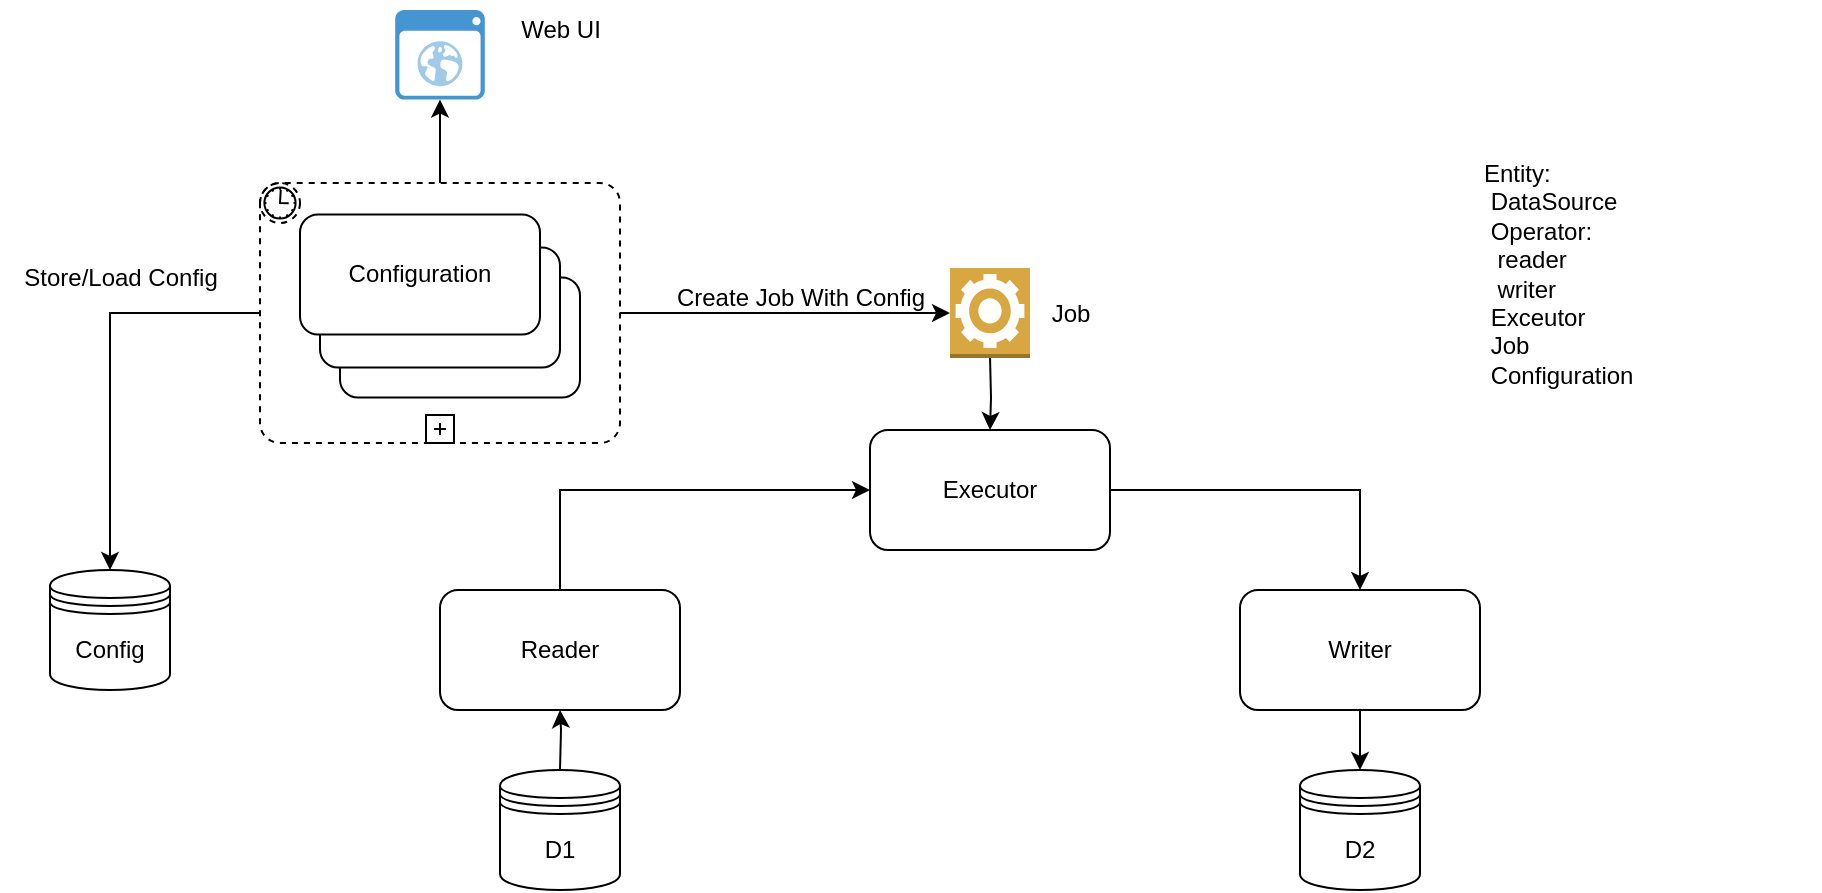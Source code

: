 <mxfile version="21.0.2" type="github">
  <diagram name="第 1 页" id="3CROmkCj4vOVYzwMO_0X">
    <mxGraphModel dx="1247" dy="504" grid="1" gridSize="10" guides="1" tooltips="1" connect="1" arrows="1" fold="1" page="1" pageScale="1" pageWidth="291" pageHeight="413" math="0" shadow="0">
      <root>
        <mxCell id="0" />
        <mxCell id="1" parent="0" />
        <mxCell id="8lkGd6p5SHaPr2RWTDbD-26" style="edgeStyle=orthogonalEdgeStyle;rounded=0;orthogonalLoop=1;jettySize=auto;html=1;entryX=0;entryY=0.5;entryDx=0;entryDy=0;entryPerimeter=0;" edge="1" parent="1" source="8lkGd6p5SHaPr2RWTDbD-25" target="8lkGd6p5SHaPr2RWTDbD-22">
          <mxGeometry relative="1" as="geometry" />
        </mxCell>
        <mxCell id="8lkGd6p5SHaPr2RWTDbD-28" style="edgeStyle=orthogonalEdgeStyle;rounded=0;orthogonalLoop=1;jettySize=auto;html=1;" edge="1" parent="1" source="8lkGd6p5SHaPr2RWTDbD-25" target="8lkGd6p5SHaPr2RWTDbD-27">
          <mxGeometry relative="1" as="geometry" />
        </mxCell>
        <mxCell id="8lkGd6p5SHaPr2RWTDbD-31" style="edgeStyle=orthogonalEdgeStyle;rounded=0;orthogonalLoop=1;jettySize=auto;html=1;entryX=0.5;entryY=0;entryDx=0;entryDy=0;" edge="1" parent="1" source="8lkGd6p5SHaPr2RWTDbD-25" target="8lkGd6p5SHaPr2RWTDbD-30">
          <mxGeometry relative="1" as="geometry" />
        </mxCell>
        <mxCell id="8lkGd6p5SHaPr2RWTDbD-25" value="" style="points=[[0.25,0,0],[0.5,0,0],[0.75,0,0],[1,0.25,0],[1,0.5,0],[1,0.75,0],[0.75,1,0],[0.5,1,0],[0.25,1,0],[0,0.75,0],[0,0.5,0],[0,0.25,0]];shape=mxgraph.bpmn.task;whiteSpace=wrap;rectStyle=rounded;size=10;html=1;container=1;expand=0;collapsible=0;taskMarker=abstract;bpmnShapeType=subprocess;isLoopSub=1;outline=eventNonint;symbol=timer;" vertex="1" parent="1">
          <mxGeometry x="-70" y="396.5" width="180" height="130" as="geometry" />
        </mxCell>
        <mxCell id="8lkGd6p5SHaPr2RWTDbD-8" value="" style="edgeStyle=orthogonalEdgeStyle;rounded=0;orthogonalLoop=1;jettySize=auto;html=1;" edge="1" parent="1" target="8lkGd6p5SHaPr2RWTDbD-6">
          <mxGeometry relative="1" as="geometry">
            <mxPoint x="80" y="690" as="sourcePoint" />
          </mxGeometry>
        </mxCell>
        <mxCell id="8lkGd6p5SHaPr2RWTDbD-17" style="edgeStyle=orthogonalEdgeStyle;rounded=0;orthogonalLoop=1;jettySize=auto;html=1;entryX=0;entryY=0.5;entryDx=0;entryDy=0;exitX=0.5;exitY=0;exitDx=0;exitDy=0;" edge="1" parent="1" source="8lkGd6p5SHaPr2RWTDbD-6" target="8lkGd6p5SHaPr2RWTDbD-14">
          <mxGeometry relative="1" as="geometry" />
        </mxCell>
        <mxCell id="8lkGd6p5SHaPr2RWTDbD-6" value="Reader" style="rounded=1;whiteSpace=wrap;html=1;" vertex="1" parent="1">
          <mxGeometry x="20" y="600" width="120" height="60" as="geometry" />
        </mxCell>
        <mxCell id="8lkGd6p5SHaPr2RWTDbD-9" value="" style="edgeStyle=orthogonalEdgeStyle;rounded=0;orthogonalLoop=1;jettySize=auto;html=1;" edge="1" parent="1" source="8lkGd6p5SHaPr2RWTDbD-7">
          <mxGeometry relative="1" as="geometry">
            <mxPoint x="480" y="690" as="targetPoint" />
          </mxGeometry>
        </mxCell>
        <mxCell id="8lkGd6p5SHaPr2RWTDbD-7" value="Writer" style="rounded=1;whiteSpace=wrap;html=1;" vertex="1" parent="1">
          <mxGeometry x="420" y="600" width="120" height="60" as="geometry" />
        </mxCell>
        <mxCell id="8lkGd6p5SHaPr2RWTDbD-10" value="D1" style="shape=datastore;whiteSpace=wrap;html=1;" vertex="1" parent="1">
          <mxGeometry x="50" y="690" width="60" height="60" as="geometry" />
        </mxCell>
        <mxCell id="8lkGd6p5SHaPr2RWTDbD-11" value="D2" style="shape=datastore;whiteSpace=wrap;html=1;" vertex="1" parent="1">
          <mxGeometry x="450" y="690" width="60" height="60" as="geometry" />
        </mxCell>
        <mxCell id="8lkGd6p5SHaPr2RWTDbD-12" value="Configuration" style="rounded=1;whiteSpace=wrap;html=1;" vertex="1" parent="1">
          <mxGeometry x="-30" y="443.75" width="120" height="60" as="geometry" />
        </mxCell>
        <mxCell id="8lkGd6p5SHaPr2RWTDbD-16" value="" style="edgeStyle=orthogonalEdgeStyle;rounded=0;orthogonalLoop=1;jettySize=auto;html=1;" edge="1" parent="1" target="8lkGd6p5SHaPr2RWTDbD-14">
          <mxGeometry relative="1" as="geometry">
            <mxPoint x="295" y="483" as="sourcePoint" />
          </mxGeometry>
        </mxCell>
        <mxCell id="8lkGd6p5SHaPr2RWTDbD-18" style="edgeStyle=orthogonalEdgeStyle;rounded=0;orthogonalLoop=1;jettySize=auto;html=1;" edge="1" parent="1" source="8lkGd6p5SHaPr2RWTDbD-14" target="8lkGd6p5SHaPr2RWTDbD-7">
          <mxGeometry relative="1" as="geometry" />
        </mxCell>
        <mxCell id="8lkGd6p5SHaPr2RWTDbD-14" value="Executor" style="rounded=1;whiteSpace=wrap;html=1;" vertex="1" parent="1">
          <mxGeometry x="235" y="520" width="120" height="60" as="geometry" />
        </mxCell>
        <mxCell id="8lkGd6p5SHaPr2RWTDbD-20" value="Create Job With Config" style="text;html=1;align=center;verticalAlign=middle;resizable=0;points=[];autosize=1;strokeColor=none;fillColor=none;" vertex="1" parent="1">
          <mxGeometry x="125" y="439" width="150" height="30" as="geometry" />
        </mxCell>
        <mxCell id="8lkGd6p5SHaPr2RWTDbD-21" value="Job" style="text;html=1;align=center;verticalAlign=middle;resizable=0;points=[];autosize=1;strokeColor=none;fillColor=none;" vertex="1" parent="1">
          <mxGeometry x="315" y="446.5" width="40" height="30" as="geometry" />
        </mxCell>
        <mxCell id="8lkGd6p5SHaPr2RWTDbD-22" value="" style="outlineConnect=0;dashed=0;verticalLabelPosition=bottom;verticalAlign=top;align=center;html=1;shape=mxgraph.aws3.worker;fillColor=#D9A741;gradientColor=none;" vertex="1" parent="1">
          <mxGeometry x="275" y="439" width="40" height="45" as="geometry" />
        </mxCell>
        <mxCell id="8lkGd6p5SHaPr2RWTDbD-23" value="Configuration" style="rounded=1;whiteSpace=wrap;html=1;" vertex="1" parent="1">
          <mxGeometry x="-40" y="428.75" width="120" height="60" as="geometry" />
        </mxCell>
        <mxCell id="8lkGd6p5SHaPr2RWTDbD-24" value="Configuration" style="rounded=1;whiteSpace=wrap;html=1;" vertex="1" parent="1">
          <mxGeometry x="-50" y="412.25" width="120" height="60" as="geometry" />
        </mxCell>
        <mxCell id="8lkGd6p5SHaPr2RWTDbD-27" value="" style="shadow=0;dashed=0;html=1;strokeColor=none;fillColor=#4495D1;labelPosition=center;verticalLabelPosition=bottom;verticalAlign=top;align=center;outlineConnect=0;shape=mxgraph.veeam.2d.web_ui;" vertex="1" parent="1">
          <mxGeometry x="-2.4" y="310" width="44.8" height="44.8" as="geometry" />
        </mxCell>
        <mxCell id="8lkGd6p5SHaPr2RWTDbD-29" value="Web UI" style="text;html=1;align=center;verticalAlign=middle;resizable=0;points=[];autosize=1;strokeColor=none;fillColor=none;" vertex="1" parent="1">
          <mxGeometry x="50" y="305" width="60" height="30" as="geometry" />
        </mxCell>
        <mxCell id="8lkGd6p5SHaPr2RWTDbD-30" value="Config" style="shape=datastore;whiteSpace=wrap;html=1;" vertex="1" parent="1">
          <mxGeometry x="-175" y="590" width="60" height="60" as="geometry" />
        </mxCell>
        <mxCell id="8lkGd6p5SHaPr2RWTDbD-32" value="Entity:&lt;br&gt;&lt;span style=&quot;white-space: pre;&quot;&gt;	&lt;/span&gt;DataSource&lt;br&gt;&lt;span style=&quot;white-space: pre;&quot;&gt;	&lt;/span&gt;Operator:&lt;br&gt;&lt;span style=&quot;white-space: pre;&quot;&gt;	&lt;/span&gt;&lt;span style=&quot;white-space: pre;&quot;&gt;	&lt;/span&gt;reader&lt;br&gt;&lt;span style=&quot;white-space: pre;&quot;&gt;	&lt;/span&gt;&lt;span style=&quot;white-space: pre;&quot;&gt;	&lt;/span&gt;writer&lt;br&gt;&lt;span style=&quot;white-space: pre;&quot;&gt;	&lt;/span&gt;Exceutor&lt;br&gt;&lt;span style=&quot;white-space: pre;&quot;&gt;	&lt;/span&gt;Job&lt;br&gt;&lt;span style=&quot;white-space: pre;&quot;&gt;	&lt;/span&gt;Configuration" style="text;strokeColor=none;fillColor=none;html=1;whiteSpace=wrap;verticalAlign=middle;overflow=hidden;" vertex="1" parent="1">
          <mxGeometry x="540" y="363.75" width="170" height="157" as="geometry" />
        </mxCell>
        <mxCell id="8lkGd6p5SHaPr2RWTDbD-33" value="Store/Load Config" style="text;html=1;align=center;verticalAlign=middle;resizable=0;points=[];autosize=1;strokeColor=none;fillColor=none;" vertex="1" parent="1">
          <mxGeometry x="-200" y="428.75" width="120" height="30" as="geometry" />
        </mxCell>
      </root>
    </mxGraphModel>
  </diagram>
</mxfile>
